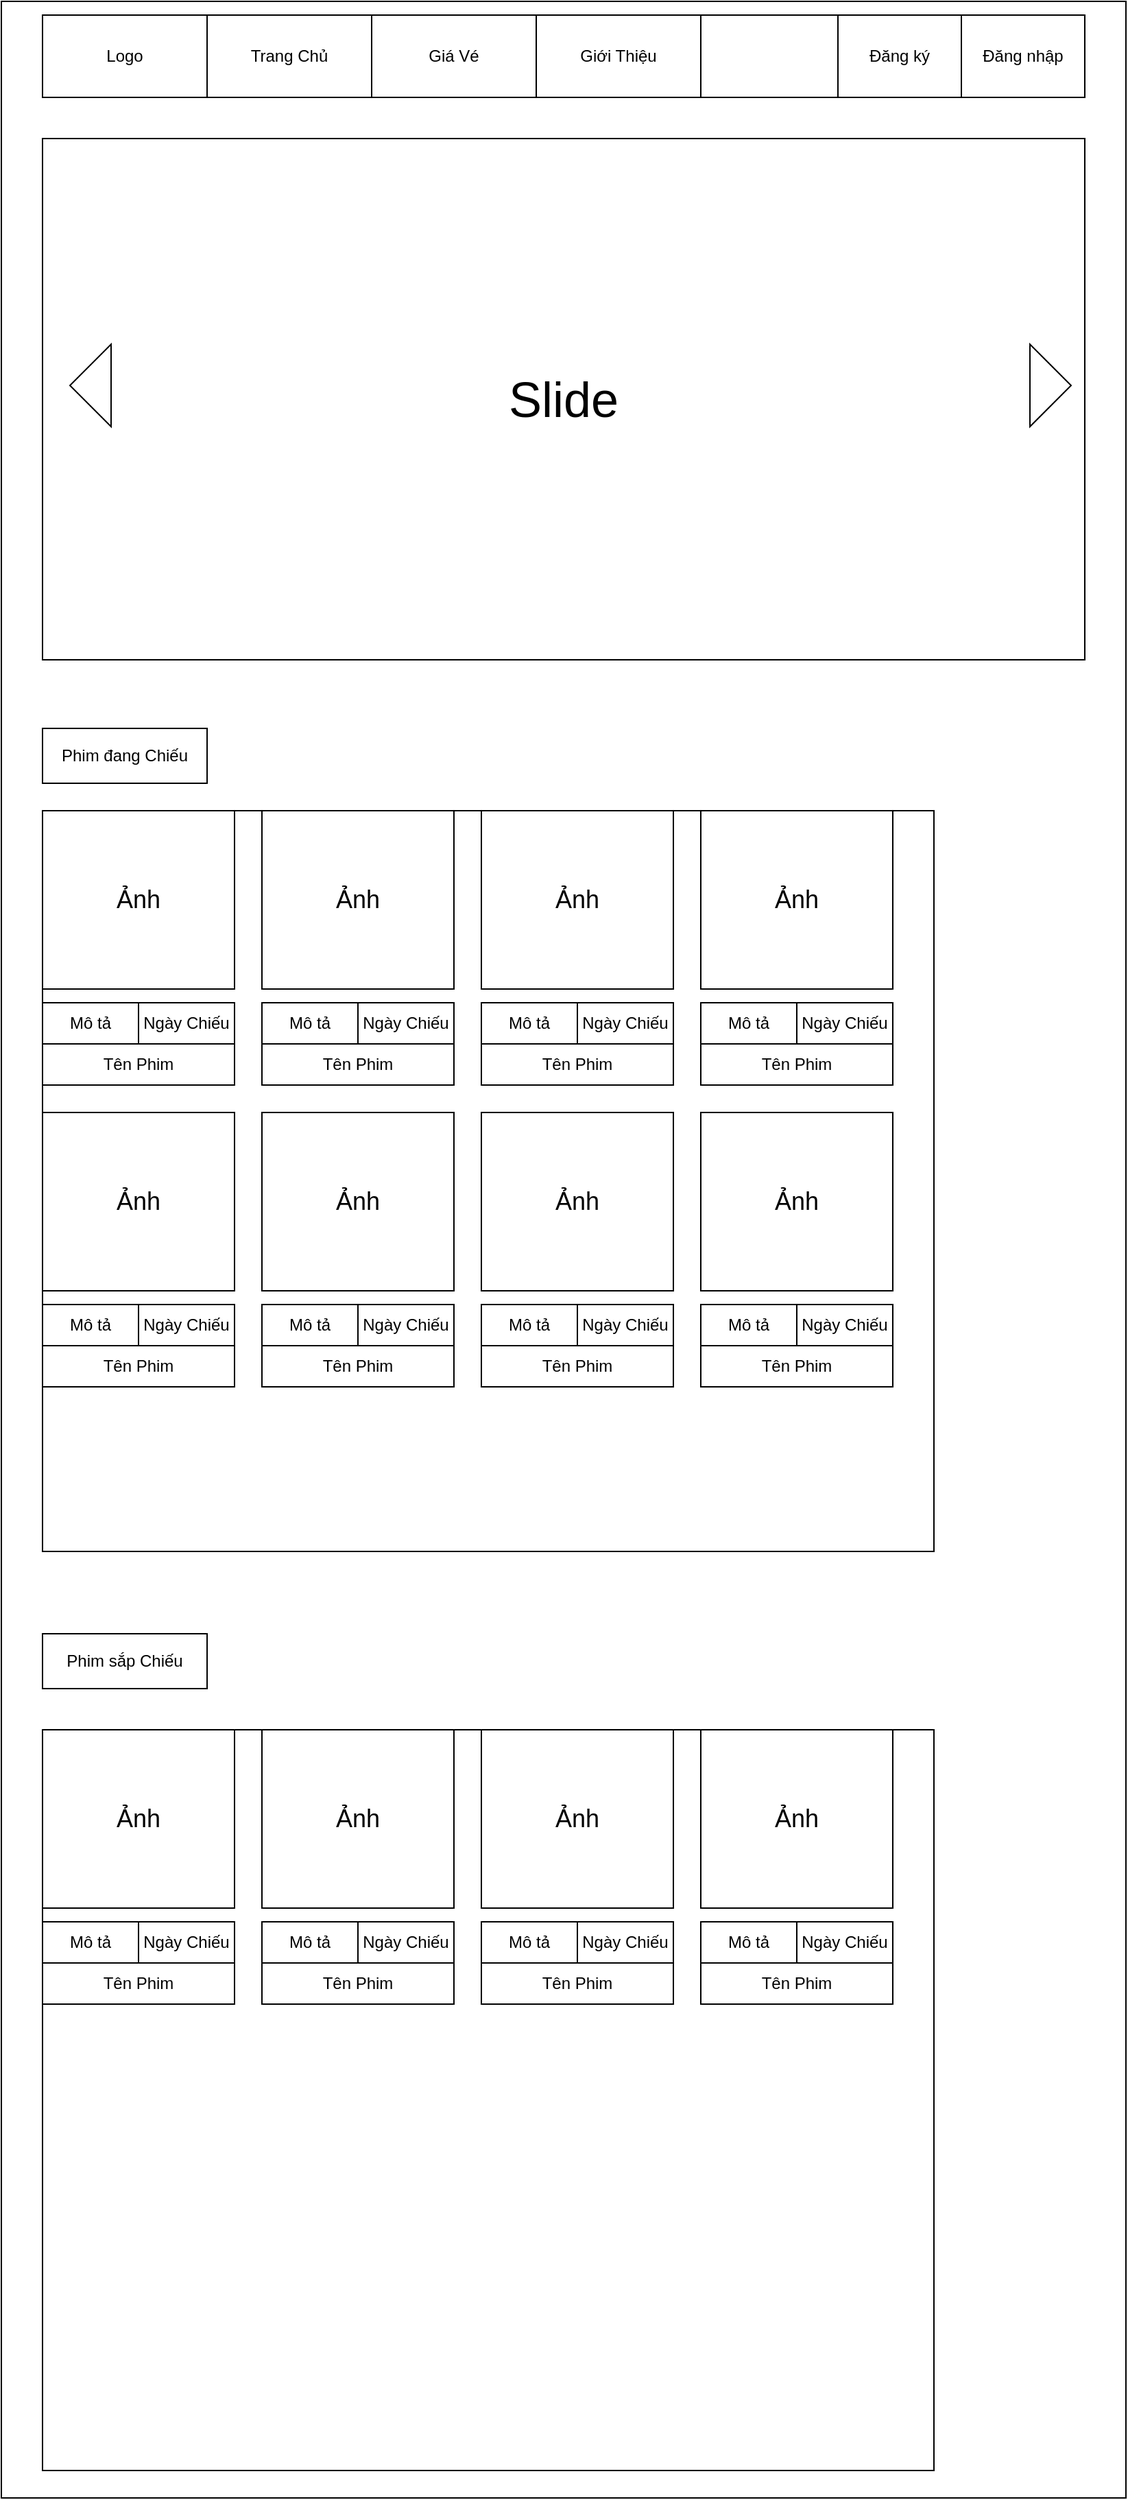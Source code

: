 <mxfile version="22.0.6" type="github">
  <diagram name="Trang-1" id="kK7h609uTIXyCF9aNx8U">
    <mxGraphModel dx="1518" dy="666" grid="1" gridSize="10" guides="1" tooltips="1" connect="1" arrows="1" fold="1" page="1" pageScale="1" pageWidth="850" pageHeight="1100" math="0" shadow="0">
      <root>
        <mxCell id="0" />
        <mxCell id="1" parent="0" />
        <mxCell id="5pSD_8L-B1dr4GUslqK0-8" value="" style="rounded=0;whiteSpace=wrap;html=1;" parent="1" vertex="1">
          <mxGeometry x="10" y="30" width="820" height="1820" as="geometry" />
        </mxCell>
        <mxCell id="5pSD_8L-B1dr4GUslqK0-1" value="" style="rounded=0;whiteSpace=wrap;html=1;" parent="1" vertex="1">
          <mxGeometry x="40" y="40" width="760" height="60" as="geometry" />
        </mxCell>
        <mxCell id="5pSD_8L-B1dr4GUslqK0-2" value="Logo" style="rounded=0;whiteSpace=wrap;html=1;" parent="1" vertex="1">
          <mxGeometry x="40" y="40" width="120" height="60" as="geometry" />
        </mxCell>
        <mxCell id="5pSD_8L-B1dr4GUslqK0-3" value="Trang Chủ" style="rounded=0;whiteSpace=wrap;html=1;" parent="1" vertex="1">
          <mxGeometry x="160" y="40" width="120" height="60" as="geometry" />
        </mxCell>
        <mxCell id="5pSD_8L-B1dr4GUslqK0-4" value="Giá Vé" style="rounded=0;whiteSpace=wrap;html=1;" parent="1" vertex="1">
          <mxGeometry x="280" y="40" width="120" height="60" as="geometry" />
        </mxCell>
        <mxCell id="5pSD_8L-B1dr4GUslqK0-5" value="Giới Thiệu" style="rounded=0;whiteSpace=wrap;html=1;" parent="1" vertex="1">
          <mxGeometry x="400" y="40" width="120" height="60" as="geometry" />
        </mxCell>
        <mxCell id="5pSD_8L-B1dr4GUslqK0-6" value="Đăng ký" style="rounded=0;whiteSpace=wrap;html=1;" parent="1" vertex="1">
          <mxGeometry x="620" y="40" width="90" height="60" as="geometry" />
        </mxCell>
        <mxCell id="5pSD_8L-B1dr4GUslqK0-7" value="Đăng nhập" style="rounded=0;whiteSpace=wrap;html=1;" parent="1" vertex="1">
          <mxGeometry x="710" y="40" width="90" height="60" as="geometry" />
        </mxCell>
        <mxCell id="5pSD_8L-B1dr4GUslqK0-9" value="&lt;font style=&quot;font-size: 36px;&quot;&gt;Slide&lt;/font&gt;" style="rounded=0;whiteSpace=wrap;html=1;" parent="1" vertex="1">
          <mxGeometry x="40" y="130" width="760" height="380" as="geometry" />
        </mxCell>
        <mxCell id="5pSD_8L-B1dr4GUslqK0-10" value="" style="triangle;whiteSpace=wrap;html=1;" parent="1" vertex="1">
          <mxGeometry x="760" y="280" width="30" height="60" as="geometry" />
        </mxCell>
        <mxCell id="5pSD_8L-B1dr4GUslqK0-12" value="" style="triangle;whiteSpace=wrap;html=1;rotation=-180;" parent="1" vertex="1">
          <mxGeometry x="60" y="280" width="30" height="60" as="geometry" />
        </mxCell>
        <mxCell id="vLwnTfpbYXdkEzxnkrgM-1" value="Phim đang Chiếu" style="rounded=0;whiteSpace=wrap;html=1;" vertex="1" parent="1">
          <mxGeometry x="40" y="560" width="120" height="40" as="geometry" />
        </mxCell>
        <mxCell id="vLwnTfpbYXdkEzxnkrgM-2" value="" style="rounded=0;whiteSpace=wrap;html=1;" vertex="1" parent="1">
          <mxGeometry x="40" y="620" width="650" height="540" as="geometry" />
        </mxCell>
        <mxCell id="vLwnTfpbYXdkEzxnkrgM-3" value="Phim sắp Chiếu" style="rounded=0;whiteSpace=wrap;html=1;" vertex="1" parent="1">
          <mxGeometry x="40" y="1220" width="120" height="40" as="geometry" />
        </mxCell>
        <mxCell id="vLwnTfpbYXdkEzxnkrgM-4" value="&lt;font style=&quot;font-size: 18px;&quot;&gt;Ảnh&lt;/font&gt;" style="rounded=0;whiteSpace=wrap;html=1;" vertex="1" parent="1">
          <mxGeometry x="40" y="620" width="140" height="130" as="geometry" />
        </mxCell>
        <mxCell id="vLwnTfpbYXdkEzxnkrgM-5" value="Mô tả" style="rounded=0;whiteSpace=wrap;html=1;" vertex="1" parent="1">
          <mxGeometry x="40" y="760" width="70" height="30" as="geometry" />
        </mxCell>
        <mxCell id="vLwnTfpbYXdkEzxnkrgM-6" value="Ngày Chiếu" style="rounded=0;whiteSpace=wrap;html=1;" vertex="1" parent="1">
          <mxGeometry x="110" y="760" width="70" height="30" as="geometry" />
        </mxCell>
        <mxCell id="vLwnTfpbYXdkEzxnkrgM-7" value="Tên Phim" style="rounded=0;whiteSpace=wrap;html=1;" vertex="1" parent="1">
          <mxGeometry x="40" y="790" width="140" height="30" as="geometry" />
        </mxCell>
        <mxCell id="vLwnTfpbYXdkEzxnkrgM-8" value="&lt;font style=&quot;font-size: 18px;&quot;&gt;Ảnh&lt;/font&gt;" style="rounded=0;whiteSpace=wrap;html=1;" vertex="1" parent="1">
          <mxGeometry x="200" y="620" width="140" height="130" as="geometry" />
        </mxCell>
        <mxCell id="vLwnTfpbYXdkEzxnkrgM-9" value="Mô tả" style="rounded=0;whiteSpace=wrap;html=1;" vertex="1" parent="1">
          <mxGeometry x="200" y="760" width="70" height="30" as="geometry" />
        </mxCell>
        <mxCell id="vLwnTfpbYXdkEzxnkrgM-10" value="Ngày Chiếu" style="rounded=0;whiteSpace=wrap;html=1;" vertex="1" parent="1">
          <mxGeometry x="270" y="760" width="70" height="30" as="geometry" />
        </mxCell>
        <mxCell id="vLwnTfpbYXdkEzxnkrgM-11" value="Tên Phim" style="rounded=0;whiteSpace=wrap;html=1;" vertex="1" parent="1">
          <mxGeometry x="200" y="790" width="140" height="30" as="geometry" />
        </mxCell>
        <mxCell id="vLwnTfpbYXdkEzxnkrgM-12" value="&lt;font style=&quot;font-size: 18px;&quot;&gt;Ảnh&lt;/font&gt;" style="rounded=0;whiteSpace=wrap;html=1;" vertex="1" parent="1">
          <mxGeometry x="360" y="620" width="140" height="130" as="geometry" />
        </mxCell>
        <mxCell id="vLwnTfpbYXdkEzxnkrgM-13" value="Mô tả" style="rounded=0;whiteSpace=wrap;html=1;" vertex="1" parent="1">
          <mxGeometry x="360" y="760" width="70" height="30" as="geometry" />
        </mxCell>
        <mxCell id="vLwnTfpbYXdkEzxnkrgM-14" value="Ngày Chiếu" style="rounded=0;whiteSpace=wrap;html=1;" vertex="1" parent="1">
          <mxGeometry x="430" y="760" width="70" height="30" as="geometry" />
        </mxCell>
        <mxCell id="vLwnTfpbYXdkEzxnkrgM-15" value="Tên Phim" style="rounded=0;whiteSpace=wrap;html=1;" vertex="1" parent="1">
          <mxGeometry x="360" y="790" width="140" height="30" as="geometry" />
        </mxCell>
        <mxCell id="vLwnTfpbYXdkEzxnkrgM-16" value="&lt;font style=&quot;font-size: 18px;&quot;&gt;Ảnh&lt;/font&gt;" style="rounded=0;whiteSpace=wrap;html=1;" vertex="1" parent="1">
          <mxGeometry x="520" y="620" width="140" height="130" as="geometry" />
        </mxCell>
        <mxCell id="vLwnTfpbYXdkEzxnkrgM-17" value="Mô tả" style="rounded=0;whiteSpace=wrap;html=1;" vertex="1" parent="1">
          <mxGeometry x="520" y="760" width="70" height="30" as="geometry" />
        </mxCell>
        <mxCell id="vLwnTfpbYXdkEzxnkrgM-18" value="Ngày Chiếu" style="rounded=0;whiteSpace=wrap;html=1;" vertex="1" parent="1">
          <mxGeometry x="590" y="760" width="70" height="30" as="geometry" />
        </mxCell>
        <mxCell id="vLwnTfpbYXdkEzxnkrgM-19" value="Tên Phim" style="rounded=0;whiteSpace=wrap;html=1;" vertex="1" parent="1">
          <mxGeometry x="520" y="790" width="140" height="30" as="geometry" />
        </mxCell>
        <mxCell id="vLwnTfpbYXdkEzxnkrgM-20" value="&lt;font style=&quot;font-size: 18px;&quot;&gt;Ảnh&lt;/font&gt;" style="rounded=0;whiteSpace=wrap;html=1;" vertex="1" parent="1">
          <mxGeometry x="40" y="840" width="140" height="130" as="geometry" />
        </mxCell>
        <mxCell id="vLwnTfpbYXdkEzxnkrgM-21" value="Mô tả" style="rounded=0;whiteSpace=wrap;html=1;" vertex="1" parent="1">
          <mxGeometry x="40" y="980" width="70" height="30" as="geometry" />
        </mxCell>
        <mxCell id="vLwnTfpbYXdkEzxnkrgM-22" value="Ngày Chiếu" style="rounded=0;whiteSpace=wrap;html=1;" vertex="1" parent="1">
          <mxGeometry x="110" y="980" width="70" height="30" as="geometry" />
        </mxCell>
        <mxCell id="vLwnTfpbYXdkEzxnkrgM-23" value="Tên Phim" style="rounded=0;whiteSpace=wrap;html=1;" vertex="1" parent="1">
          <mxGeometry x="40" y="1010" width="140" height="30" as="geometry" />
        </mxCell>
        <mxCell id="vLwnTfpbYXdkEzxnkrgM-24" value="&lt;font style=&quot;font-size: 18px;&quot;&gt;Ảnh&lt;/font&gt;" style="rounded=0;whiteSpace=wrap;html=1;" vertex="1" parent="1">
          <mxGeometry x="200" y="840" width="140" height="130" as="geometry" />
        </mxCell>
        <mxCell id="vLwnTfpbYXdkEzxnkrgM-25" value="Mô tả" style="rounded=0;whiteSpace=wrap;html=1;" vertex="1" parent="1">
          <mxGeometry x="200" y="980" width="70" height="30" as="geometry" />
        </mxCell>
        <mxCell id="vLwnTfpbYXdkEzxnkrgM-26" value="Ngày Chiếu" style="rounded=0;whiteSpace=wrap;html=1;" vertex="1" parent="1">
          <mxGeometry x="270" y="980" width="70" height="30" as="geometry" />
        </mxCell>
        <mxCell id="vLwnTfpbYXdkEzxnkrgM-27" value="Tên Phim" style="rounded=0;whiteSpace=wrap;html=1;" vertex="1" parent="1">
          <mxGeometry x="200" y="1010" width="140" height="30" as="geometry" />
        </mxCell>
        <mxCell id="vLwnTfpbYXdkEzxnkrgM-28" value="&lt;font style=&quot;font-size: 18px;&quot;&gt;Ảnh&lt;/font&gt;" style="rounded=0;whiteSpace=wrap;html=1;" vertex="1" parent="1">
          <mxGeometry x="360" y="840" width="140" height="130" as="geometry" />
        </mxCell>
        <mxCell id="vLwnTfpbYXdkEzxnkrgM-29" value="Mô tả" style="rounded=0;whiteSpace=wrap;html=1;" vertex="1" parent="1">
          <mxGeometry x="360" y="980" width="70" height="30" as="geometry" />
        </mxCell>
        <mxCell id="vLwnTfpbYXdkEzxnkrgM-30" value="Ngày Chiếu" style="rounded=0;whiteSpace=wrap;html=1;" vertex="1" parent="1">
          <mxGeometry x="430" y="980" width="70" height="30" as="geometry" />
        </mxCell>
        <mxCell id="vLwnTfpbYXdkEzxnkrgM-31" value="Tên Phim" style="rounded=0;whiteSpace=wrap;html=1;" vertex="1" parent="1">
          <mxGeometry x="360" y="1010" width="140" height="30" as="geometry" />
        </mxCell>
        <mxCell id="vLwnTfpbYXdkEzxnkrgM-32" value="&lt;font style=&quot;font-size: 18px;&quot;&gt;Ảnh&lt;/font&gt;" style="rounded=0;whiteSpace=wrap;html=1;" vertex="1" parent="1">
          <mxGeometry x="520" y="840" width="140" height="130" as="geometry" />
        </mxCell>
        <mxCell id="vLwnTfpbYXdkEzxnkrgM-33" value="Mô tả" style="rounded=0;whiteSpace=wrap;html=1;" vertex="1" parent="1">
          <mxGeometry x="520" y="980" width="70" height="30" as="geometry" />
        </mxCell>
        <mxCell id="vLwnTfpbYXdkEzxnkrgM-34" value="Ngày Chiếu" style="rounded=0;whiteSpace=wrap;html=1;" vertex="1" parent="1">
          <mxGeometry x="590" y="980" width="70" height="30" as="geometry" />
        </mxCell>
        <mxCell id="vLwnTfpbYXdkEzxnkrgM-35" value="Tên Phim" style="rounded=0;whiteSpace=wrap;html=1;" vertex="1" parent="1">
          <mxGeometry x="520" y="1010" width="140" height="30" as="geometry" />
        </mxCell>
        <mxCell id="vLwnTfpbYXdkEzxnkrgM-39" value="" style="rounded=0;whiteSpace=wrap;html=1;" vertex="1" parent="1">
          <mxGeometry x="40" y="1290" width="650" height="540" as="geometry" />
        </mxCell>
        <mxCell id="vLwnTfpbYXdkEzxnkrgM-41" value="&lt;font style=&quot;font-size: 18px;&quot;&gt;Ảnh&lt;/font&gt;" style="rounded=0;whiteSpace=wrap;html=1;" vertex="1" parent="1">
          <mxGeometry x="40" y="1290" width="140" height="130" as="geometry" />
        </mxCell>
        <mxCell id="vLwnTfpbYXdkEzxnkrgM-42" value="Mô tả" style="rounded=0;whiteSpace=wrap;html=1;" vertex="1" parent="1">
          <mxGeometry x="40" y="1430" width="70" height="30" as="geometry" />
        </mxCell>
        <mxCell id="vLwnTfpbYXdkEzxnkrgM-43" value="Ngày Chiếu" style="rounded=0;whiteSpace=wrap;html=1;" vertex="1" parent="1">
          <mxGeometry x="110" y="1430" width="70" height="30" as="geometry" />
        </mxCell>
        <mxCell id="vLwnTfpbYXdkEzxnkrgM-44" value="Tên Phim" style="rounded=0;whiteSpace=wrap;html=1;" vertex="1" parent="1">
          <mxGeometry x="40" y="1460" width="140" height="30" as="geometry" />
        </mxCell>
        <mxCell id="vLwnTfpbYXdkEzxnkrgM-45" value="&lt;font style=&quot;font-size: 18px;&quot;&gt;Ảnh&lt;/font&gt;" style="rounded=0;whiteSpace=wrap;html=1;" vertex="1" parent="1">
          <mxGeometry x="200" y="1290" width="140" height="130" as="geometry" />
        </mxCell>
        <mxCell id="vLwnTfpbYXdkEzxnkrgM-46" value="Mô tả" style="rounded=0;whiteSpace=wrap;html=1;" vertex="1" parent="1">
          <mxGeometry x="200" y="1430" width="70" height="30" as="geometry" />
        </mxCell>
        <mxCell id="vLwnTfpbYXdkEzxnkrgM-47" value="Ngày Chiếu" style="rounded=0;whiteSpace=wrap;html=1;" vertex="1" parent="1">
          <mxGeometry x="270" y="1430" width="70" height="30" as="geometry" />
        </mxCell>
        <mxCell id="vLwnTfpbYXdkEzxnkrgM-48" value="Tên Phim" style="rounded=0;whiteSpace=wrap;html=1;" vertex="1" parent="1">
          <mxGeometry x="200" y="1460" width="140" height="30" as="geometry" />
        </mxCell>
        <mxCell id="vLwnTfpbYXdkEzxnkrgM-49" value="&lt;font style=&quot;font-size: 18px;&quot;&gt;Ảnh&lt;/font&gt;" style="rounded=0;whiteSpace=wrap;html=1;" vertex="1" parent="1">
          <mxGeometry x="360" y="1290" width="140" height="130" as="geometry" />
        </mxCell>
        <mxCell id="vLwnTfpbYXdkEzxnkrgM-50" value="Mô tả" style="rounded=0;whiteSpace=wrap;html=1;" vertex="1" parent="1">
          <mxGeometry x="360" y="1430" width="70" height="30" as="geometry" />
        </mxCell>
        <mxCell id="vLwnTfpbYXdkEzxnkrgM-51" value="Ngày Chiếu" style="rounded=0;whiteSpace=wrap;html=1;" vertex="1" parent="1">
          <mxGeometry x="430" y="1430" width="70" height="30" as="geometry" />
        </mxCell>
        <mxCell id="vLwnTfpbYXdkEzxnkrgM-52" value="Tên Phim" style="rounded=0;whiteSpace=wrap;html=1;" vertex="1" parent="1">
          <mxGeometry x="360" y="1460" width="140" height="30" as="geometry" />
        </mxCell>
        <mxCell id="vLwnTfpbYXdkEzxnkrgM-53" value="&lt;font style=&quot;font-size: 18px;&quot;&gt;Ảnh&lt;/font&gt;" style="rounded=0;whiteSpace=wrap;html=1;" vertex="1" parent="1">
          <mxGeometry x="520" y="1290" width="140" height="130" as="geometry" />
        </mxCell>
        <mxCell id="vLwnTfpbYXdkEzxnkrgM-54" value="Mô tả" style="rounded=0;whiteSpace=wrap;html=1;" vertex="1" parent="1">
          <mxGeometry x="520" y="1430" width="70" height="30" as="geometry" />
        </mxCell>
        <mxCell id="vLwnTfpbYXdkEzxnkrgM-55" value="Ngày Chiếu" style="rounded=0;whiteSpace=wrap;html=1;" vertex="1" parent="1">
          <mxGeometry x="590" y="1430" width="70" height="30" as="geometry" />
        </mxCell>
        <mxCell id="vLwnTfpbYXdkEzxnkrgM-56" value="Tên Phim" style="rounded=0;whiteSpace=wrap;html=1;" vertex="1" parent="1">
          <mxGeometry x="520" y="1460" width="140" height="30" as="geometry" />
        </mxCell>
      </root>
    </mxGraphModel>
  </diagram>
</mxfile>
